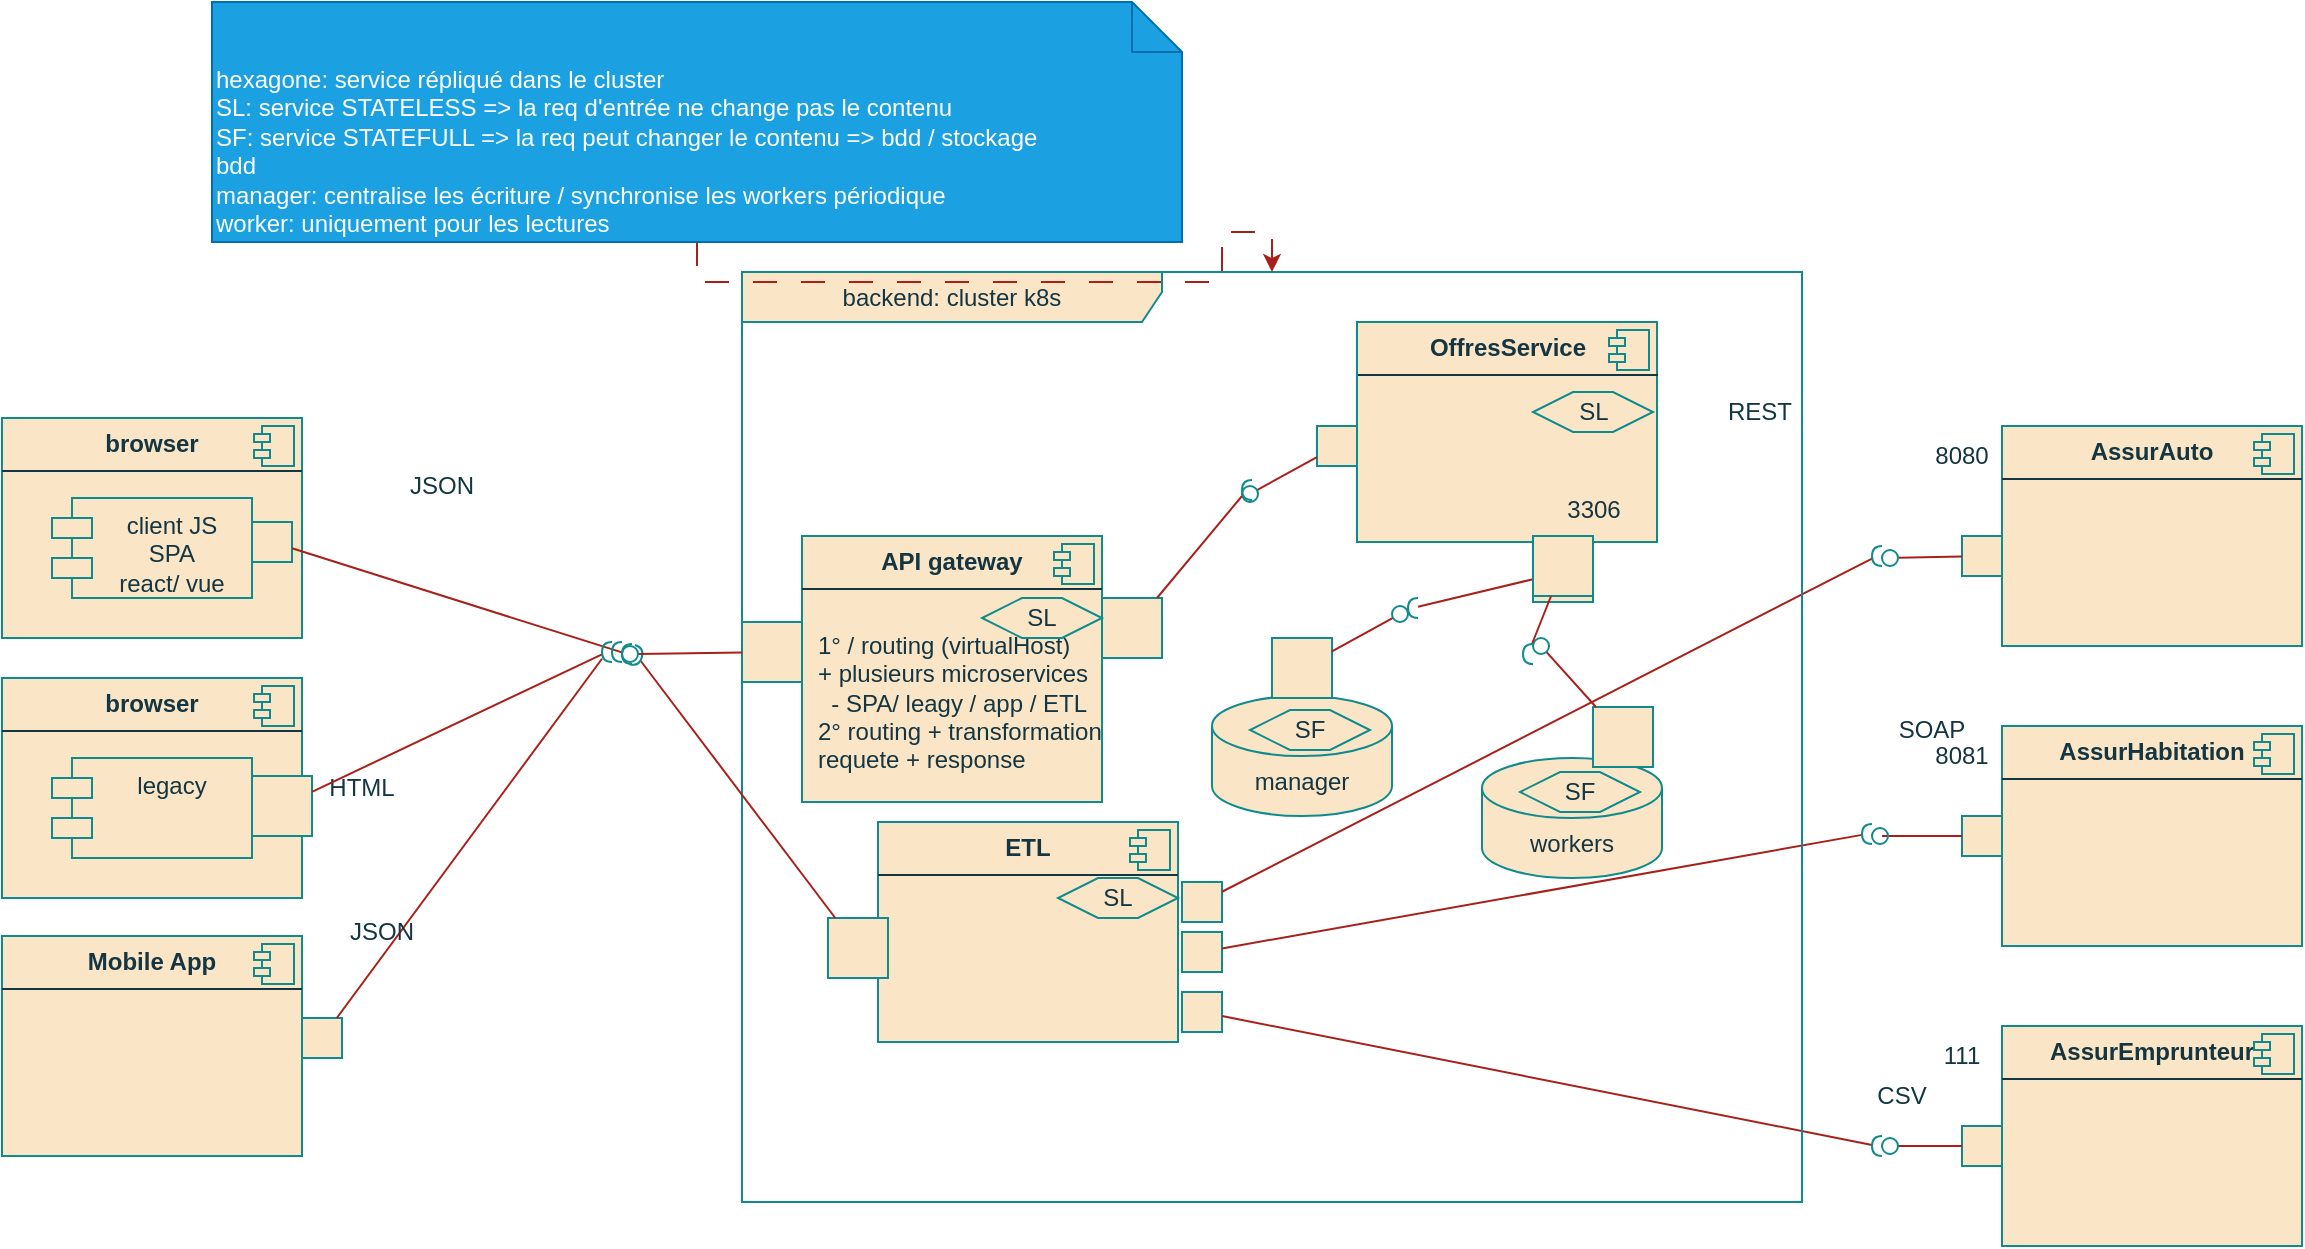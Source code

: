 <mxfile version="28.2.8">
  <diagram name="Page-1" id="EYg3MqegUCzYYS_CXkTB">
    <mxGraphModel dx="1836" dy="536" grid="1" gridSize="10" guides="1" tooltips="1" connect="1" arrows="1" fold="1" page="1" pageScale="1" pageWidth="827" pageHeight="1169" math="0" shadow="0">
      <root>
        <mxCell id="0" />
        <mxCell id="1" parent="0" />
        <mxCell id="wHHLx8FjQf187PXlfKUF-317" value="&lt;p style=&quot;margin:0px;margin-top:6px;text-align:center;&quot;&gt;&lt;b&gt;browser&lt;/b&gt;&lt;/p&gt;&lt;hr size=&quot;1&quot; style=&quot;border-style:solid;&quot;&gt;&lt;p style=&quot;margin:0px;margin-left:8px;&quot;&gt;&lt;br&gt;&lt;/p&gt;" style="align=left;overflow=fill;html=1;dropTarget=0;whiteSpace=wrap;strokeColor=#0F8B8D;fontColor=#143642;fillColor=#FAE5C7;labelBackgroundColor=none;" parent="1" vertex="1">
          <mxGeometry x="-240" y="318" width="150" height="110" as="geometry" />
        </mxCell>
        <mxCell id="wHHLx8FjQf187PXlfKUF-318" value="" style="shape=component;jettyWidth=8;jettyHeight=4;strokeColor=#0F8B8D;fontColor=#143642;fillColor=#FAE5C7;labelBackgroundColor=none;" parent="wHHLx8FjQf187PXlfKUF-317" vertex="1">
          <mxGeometry x="1" width="20" height="20" relative="1" as="geometry">
            <mxPoint x="-24" y="4" as="offset" />
          </mxGeometry>
        </mxCell>
        <mxCell id="wHHLx8FjQf187PXlfKUF-319" value="&lt;p style=&quot;margin:0px;margin-top:6px;text-align:center;&quot;&gt;&lt;b&gt;Mobile App&lt;/b&gt;&lt;/p&gt;&lt;hr size=&quot;1&quot; style=&quot;border-style:solid;&quot;&gt;&lt;p style=&quot;margin:0px;margin-left:8px;&quot;&gt;&lt;br&gt;&lt;/p&gt;" style="align=left;overflow=fill;html=1;dropTarget=0;whiteSpace=wrap;strokeColor=#0F8B8D;fontColor=#143642;fillColor=#FAE5C7;labelBackgroundColor=none;" parent="1" vertex="1">
          <mxGeometry x="-240" y="577" width="150" height="110" as="geometry" />
        </mxCell>
        <mxCell id="wHHLx8FjQf187PXlfKUF-320" value="" style="shape=component;jettyWidth=8;jettyHeight=4;strokeColor=#0F8B8D;fontColor=#143642;fillColor=#FAE5C7;labelBackgroundColor=none;" parent="wHHLx8FjQf187PXlfKUF-319" vertex="1">
          <mxGeometry x="1" width="20" height="20" relative="1" as="geometry">
            <mxPoint x="-24" y="4" as="offset" />
          </mxGeometry>
        </mxCell>
        <mxCell id="wHHLx8FjQf187PXlfKUF-321" value="&lt;div&gt;client JS&lt;/div&gt;&lt;div&gt;SPA&lt;/div&gt;&lt;div&gt;react/ vue&lt;/div&gt;" style="shape=module;align=left;spacingLeft=20;align=center;verticalAlign=top;whiteSpace=wrap;html=1;strokeColor=#0F8B8D;fontColor=#143642;fillColor=#FAE5C7;labelBackgroundColor=none;" parent="1" vertex="1">
          <mxGeometry x="-215" y="358" width="100" height="50" as="geometry" />
        </mxCell>
        <mxCell id="wHHLx8FjQf187PXlfKUF-322" value="&lt;p style=&quot;margin:0px;margin-top:6px;text-align:center;&quot;&gt;&lt;b&gt;OffresService&lt;/b&gt;&lt;/p&gt;&lt;hr size=&quot;1&quot; style=&quot;border-style:solid;&quot;&gt;&lt;p style=&quot;margin:0px;margin-left:8px;&quot;&gt;&lt;br&gt;&lt;/p&gt;" style="align=left;overflow=fill;html=1;dropTarget=0;whiteSpace=wrap;strokeColor=#0F8B8D;fontColor=#143642;fillColor=#FAE5C7;labelBackgroundColor=none;" parent="1" vertex="1">
          <mxGeometry x="437.5" y="270" width="150" height="110" as="geometry" />
        </mxCell>
        <mxCell id="wHHLx8FjQf187PXlfKUF-323" value="" style="shape=component;jettyWidth=8;jettyHeight=4;strokeColor=#0F8B8D;fontColor=#143642;fillColor=#FAE5C7;labelBackgroundColor=none;" parent="wHHLx8FjQf187PXlfKUF-322" vertex="1">
          <mxGeometry x="1" width="20" height="20" relative="1" as="geometry">
            <mxPoint x="-24" y="4" as="offset" />
          </mxGeometry>
        </mxCell>
        <mxCell id="wHHLx8FjQf187PXlfKUF-324" value="&lt;p style=&quot;margin:0px;margin-top:6px;text-align:center;&quot;&gt;&lt;b&gt;AssurAuto&lt;/b&gt;&lt;/p&gt;&lt;hr size=&quot;1&quot; style=&quot;border-style:solid;&quot;&gt;&lt;p style=&quot;margin:0px;margin-left:8px;&quot;&gt;&lt;br&gt;&lt;/p&gt;" style="align=left;overflow=fill;html=1;dropTarget=0;whiteSpace=wrap;strokeColor=#0F8B8D;fontColor=#143642;fillColor=#FAE5C7;labelBackgroundColor=none;" parent="1" vertex="1">
          <mxGeometry x="760" y="322" width="150" height="110" as="geometry" />
        </mxCell>
        <mxCell id="wHHLx8FjQf187PXlfKUF-325" value="" style="shape=component;jettyWidth=8;jettyHeight=4;strokeColor=#0F8B8D;fontColor=#143642;fillColor=#FAE5C7;labelBackgroundColor=none;" parent="wHHLx8FjQf187PXlfKUF-324" vertex="1">
          <mxGeometry x="1" width="20" height="20" relative="1" as="geometry">
            <mxPoint x="-24" y="4" as="offset" />
          </mxGeometry>
        </mxCell>
        <mxCell id="wHHLx8FjQf187PXlfKUF-326" value="&lt;p style=&quot;margin:0px;margin-top:6px;text-align:center;&quot;&gt;&lt;b&gt;AssurHabitation&lt;/b&gt;&lt;/p&gt;&lt;hr size=&quot;1&quot; style=&quot;border-style:solid;&quot;&gt;&lt;p style=&quot;margin:0px;margin-left:8px;&quot;&gt;&lt;br&gt;&lt;/p&gt;" style="align=left;overflow=fill;html=1;dropTarget=0;whiteSpace=wrap;strokeColor=#0F8B8D;fontColor=#143642;fillColor=#FAE5C7;labelBackgroundColor=none;" parent="1" vertex="1">
          <mxGeometry x="760" y="472" width="150" height="110" as="geometry" />
        </mxCell>
        <mxCell id="wHHLx8FjQf187PXlfKUF-327" value="" style="shape=component;jettyWidth=8;jettyHeight=4;strokeColor=#0F8B8D;fontColor=#143642;fillColor=#FAE5C7;labelBackgroundColor=none;" parent="wHHLx8FjQf187PXlfKUF-326" vertex="1">
          <mxGeometry x="1" width="20" height="20" relative="1" as="geometry">
            <mxPoint x="-24" y="4" as="offset" />
          </mxGeometry>
        </mxCell>
        <mxCell id="wHHLx8FjQf187PXlfKUF-328" value="&lt;p style=&quot;margin:0px;margin-top:6px;text-align:center;&quot;&gt;&lt;b&gt;AssurEmprunteur&lt;/b&gt;&lt;/p&gt;&lt;hr size=&quot;1&quot; style=&quot;border-style:solid;&quot;&gt;&lt;p style=&quot;margin:0px;margin-left:8px;&quot;&gt;&lt;br&gt;&lt;/p&gt;" style="align=left;overflow=fill;html=1;dropTarget=0;whiteSpace=wrap;strokeColor=#0F8B8D;fontColor=#143642;fillColor=#FAE5C7;labelBackgroundColor=none;" parent="1" vertex="1">
          <mxGeometry x="760" y="622" width="150" height="110" as="geometry" />
        </mxCell>
        <mxCell id="wHHLx8FjQf187PXlfKUF-329" value="" style="shape=component;jettyWidth=8;jettyHeight=4;strokeColor=#0F8B8D;fontColor=#143642;fillColor=#FAE5C7;labelBackgroundColor=none;" parent="wHHLx8FjQf187PXlfKUF-328" vertex="1">
          <mxGeometry x="1" width="20" height="20" relative="1" as="geometry">
            <mxPoint x="-24" y="4" as="offset" />
          </mxGeometry>
        </mxCell>
        <mxCell id="wHHLx8FjQf187PXlfKUF-337" value="" style="html=1;rounded=0;strokeColor=#0F8B8D;fontColor=#143642;fillColor=#FAE5C7;labelBackgroundColor=none;" parent="1" vertex="1">
          <mxGeometry x="417.5" y="322" width="20" height="20" as="geometry" />
        </mxCell>
        <mxCell id="wHHLx8FjQf187PXlfKUF-338" value="" style="endArrow=none;html=1;rounded=0;align=center;verticalAlign=top;endFill=0;labelBackgroundColor=none;endSize=2;strokeColor=#A8201A;fontColor=default;fillColor=#FAE5C7;" parent="1" source="wHHLx8FjQf187PXlfKUF-337" target="wHHLx8FjQf187PXlfKUF-339" edge="1">
          <mxGeometry relative="1" as="geometry" />
        </mxCell>
        <mxCell id="wHHLx8FjQf187PXlfKUF-339" value="" style="ellipse;html=1;fontSize=11;align=center;fillColor=none;points=[];aspect=fixed;resizable=0;verticalAlign=bottom;labelPosition=center;verticalLabelPosition=top;flipH=1;strokeColor=#0F8B8D;fontColor=#143642;labelBackgroundColor=none;" parent="1" vertex="1">
          <mxGeometry x="380" y="352" width="8" height="8" as="geometry" />
        </mxCell>
        <mxCell id="wHHLx8FjQf187PXlfKUF-340" value="" style="html=1;rounded=0;strokeColor=#0F8B8D;fontColor=#143642;fillColor=#FAE5C7;labelBackgroundColor=none;" parent="1" vertex="1">
          <mxGeometry x="-115" y="370" width="20" height="20" as="geometry" />
        </mxCell>
        <mxCell id="wHHLx8FjQf187PXlfKUF-341" value="" style="endArrow=none;html=1;rounded=0;align=center;verticalAlign=top;endFill=0;labelBackgroundColor=none;endSize=2;strokeColor=#A8201A;fontColor=default;fillColor=#FAE5C7;" parent="1" source="wHHLx8FjQf187PXlfKUF-340" target="wHHLx8FjQf187PXlfKUF-342" edge="1">
          <mxGeometry relative="1" as="geometry" />
        </mxCell>
        <mxCell id="wHHLx8FjQf187PXlfKUF-342" value="" style="shape=requiredInterface;html=1;fontSize=11;align=center;fillColor=none;points=[];aspect=fixed;resizable=0;verticalAlign=bottom;labelPosition=center;verticalLabelPosition=top;flipH=1;strokeColor=#0F8B8D;fontColor=#143642;labelBackgroundColor=none;" parent="1" vertex="1">
          <mxGeometry x="70" y="431" width="5" height="10" as="geometry" />
        </mxCell>
        <mxCell id="wHHLx8FjQf187PXlfKUF-343" value="" style="html=1;rounded=0;strokeColor=#0F8B8D;fontColor=#143642;fillColor=#FAE5C7;labelBackgroundColor=none;" parent="1" vertex="1">
          <mxGeometry x="-90" y="618" width="20" height="20" as="geometry" />
        </mxCell>
        <mxCell id="wHHLx8FjQf187PXlfKUF-344" value="" style="endArrow=none;html=1;rounded=0;align=center;verticalAlign=top;endFill=0;labelBackgroundColor=none;endSize=2;strokeColor=#A8201A;fontColor=default;fillColor=#FAE5C7;" parent="1" source="wHHLx8FjQf187PXlfKUF-343" target="wHHLx8FjQf187PXlfKUF-345" edge="1">
          <mxGeometry relative="1" as="geometry" />
        </mxCell>
        <mxCell id="wHHLx8FjQf187PXlfKUF-346" value="" style="html=1;rounded=0;strokeColor=#0F8B8D;fontColor=#143642;fillColor=#FAE5C7;labelBackgroundColor=none;" parent="1" vertex="1">
          <mxGeometry x="740" y="377" width="20" height="20" as="geometry" />
        </mxCell>
        <mxCell id="wHHLx8FjQf187PXlfKUF-347" value="" style="endArrow=none;html=1;rounded=0;align=center;verticalAlign=top;endFill=0;labelBackgroundColor=none;endSize=2;strokeColor=#A8201A;fontColor=default;fillColor=#FAE5C7;" parent="1" source="wHHLx8FjQf187PXlfKUF-346" target="wHHLx8FjQf187PXlfKUF-348" edge="1">
          <mxGeometry relative="1" as="geometry" />
        </mxCell>
        <mxCell id="wHHLx8FjQf187PXlfKUF-348" value="" style="ellipse;html=1;fontSize=11;align=center;fillColor=none;points=[];aspect=fixed;resizable=0;verticalAlign=bottom;labelPosition=center;verticalLabelPosition=top;flipH=1;strokeColor=#0F8B8D;fontColor=#143642;labelBackgroundColor=none;" parent="1" vertex="1">
          <mxGeometry x="700" y="384" width="8" height="8" as="geometry" />
        </mxCell>
        <mxCell id="wHHLx8FjQf187PXlfKUF-349" value="" style="html=1;rounded=0;strokeColor=#0F8B8D;fontColor=#143642;fillColor=#FAE5C7;labelBackgroundColor=none;" parent="1" vertex="1">
          <mxGeometry x="350" y="550" width="20" height="20" as="geometry" />
        </mxCell>
        <mxCell id="wHHLx8FjQf187PXlfKUF-350" value="" style="endArrow=none;html=1;rounded=0;align=center;verticalAlign=top;endFill=0;labelBackgroundColor=none;endSize=2;strokeColor=#A8201A;fontColor=default;fillColor=#FAE5C7;" parent="1" source="wHHLx8FjQf187PXlfKUF-349" target="wHHLx8FjQf187PXlfKUF-351" edge="1">
          <mxGeometry relative="1" as="geometry" />
        </mxCell>
        <mxCell id="wHHLx8FjQf187PXlfKUF-351" value="" style="shape=requiredInterface;html=1;fontSize=11;align=center;fillColor=none;points=[];aspect=fixed;resizable=0;verticalAlign=bottom;labelPosition=center;verticalLabelPosition=top;flipH=1;strokeColor=#0F8B8D;fontColor=#143642;labelBackgroundColor=none;" parent="1" vertex="1">
          <mxGeometry x="695" y="382" width="5" height="10" as="geometry" />
        </mxCell>
        <mxCell id="wHHLx8FjQf187PXlfKUF-352" value="" style="html=1;rounded=0;strokeColor=#0F8B8D;fontColor=#143642;fillColor=#FAE5C7;labelBackgroundColor=none;" parent="1" vertex="1">
          <mxGeometry x="350" y="575" width="20" height="20" as="geometry" />
        </mxCell>
        <mxCell id="wHHLx8FjQf187PXlfKUF-353" value="" style="endArrow=none;html=1;rounded=0;align=center;verticalAlign=top;endFill=0;labelBackgroundColor=none;endSize=2;strokeColor=#A8201A;fontColor=default;fillColor=#FAE5C7;" parent="1" source="wHHLx8FjQf187PXlfKUF-352" target="wHHLx8FjQf187PXlfKUF-354" edge="1">
          <mxGeometry relative="1" as="geometry" />
        </mxCell>
        <mxCell id="wHHLx8FjQf187PXlfKUF-354" value="" style="shape=requiredInterface;html=1;fontSize=11;align=center;fillColor=none;points=[];aspect=fixed;resizable=0;verticalAlign=bottom;labelPosition=center;verticalLabelPosition=top;flipH=1;strokeColor=#0F8B8D;fontColor=#143642;labelBackgroundColor=none;" parent="1" vertex="1">
          <mxGeometry x="690" y="521" width="5" height="10" as="geometry" />
        </mxCell>
        <mxCell id="wHHLx8FjQf187PXlfKUF-355" value="" style="html=1;rounded=0;strokeColor=#0F8B8D;fontColor=#143642;fillColor=#FAE5C7;labelBackgroundColor=none;" parent="1" vertex="1">
          <mxGeometry x="740" y="517" width="20" height="20" as="geometry" />
        </mxCell>
        <mxCell id="wHHLx8FjQf187PXlfKUF-356" value="" style="endArrow=none;html=1;rounded=0;align=center;verticalAlign=top;endFill=0;labelBackgroundColor=none;endSize=2;strokeColor=#A8201A;fontColor=default;fillColor=#FAE5C7;" parent="1" source="wHHLx8FjQf187PXlfKUF-357" edge="1">
          <mxGeometry relative="1" as="geometry">
            <mxPoint x="700" y="527" as="targetPoint" />
          </mxGeometry>
        </mxCell>
        <mxCell id="wHHLx8FjQf187PXlfKUF-358" value="" style="endArrow=none;html=1;rounded=0;align=center;verticalAlign=top;endFill=0;labelBackgroundColor=none;endSize=2;strokeColor=#A8201A;fontColor=default;fillColor=#FAE5C7;" parent="1" source="wHHLx8FjQf187PXlfKUF-355" target="wHHLx8FjQf187PXlfKUF-357" edge="1">
          <mxGeometry relative="1" as="geometry">
            <mxPoint x="740" y="527" as="sourcePoint" />
            <mxPoint x="700" y="527" as="targetPoint" />
          </mxGeometry>
        </mxCell>
        <mxCell id="wHHLx8FjQf187PXlfKUF-357" value="" style="ellipse;html=1;fontSize=11;align=center;fillColor=none;points=[];aspect=fixed;resizable=0;verticalAlign=bottom;labelPosition=center;verticalLabelPosition=top;flipH=1;strokeColor=#0F8B8D;fontColor=#143642;labelBackgroundColor=none;" parent="1" vertex="1">
          <mxGeometry x="695" y="523" width="8" height="8" as="geometry" />
        </mxCell>
        <mxCell id="wHHLx8FjQf187PXlfKUF-359" value="" style="html=1;rounded=0;strokeColor=#0F8B8D;fontColor=#143642;fillColor=#FAE5C7;labelBackgroundColor=none;" parent="1" vertex="1">
          <mxGeometry x="740" y="672" width="20" height="20" as="geometry" />
        </mxCell>
        <mxCell id="wHHLx8FjQf187PXlfKUF-360" value="" style="endArrow=none;html=1;rounded=0;align=center;verticalAlign=top;endFill=0;labelBackgroundColor=none;endSize=2;strokeColor=#A8201A;fontColor=default;fillColor=#FAE5C7;" parent="1" source="wHHLx8FjQf187PXlfKUF-359" target="wHHLx8FjQf187PXlfKUF-361" edge="1">
          <mxGeometry relative="1" as="geometry" />
        </mxCell>
        <mxCell id="wHHLx8FjQf187PXlfKUF-361" value="" style="ellipse;html=1;fontSize=11;align=center;fillColor=none;points=[];aspect=fixed;resizable=0;verticalAlign=bottom;labelPosition=center;verticalLabelPosition=top;flipH=1;strokeColor=#0F8B8D;fontColor=#143642;labelBackgroundColor=none;" parent="1" vertex="1">
          <mxGeometry x="700" y="678" width="8" height="8" as="geometry" />
        </mxCell>
        <mxCell id="wHHLx8FjQf187PXlfKUF-362" value="" style="html=1;rounded=0;strokeColor=#0F8B8D;fontColor=#143642;fillColor=#FAE5C7;labelBackgroundColor=none;" parent="1" vertex="1">
          <mxGeometry x="350" y="605" width="20" height="20" as="geometry" />
        </mxCell>
        <mxCell id="wHHLx8FjQf187PXlfKUF-363" value="" style="endArrow=none;html=1;rounded=0;align=center;verticalAlign=top;endFill=0;labelBackgroundColor=none;endSize=2;strokeColor=#A8201A;fontColor=default;fillColor=#FAE5C7;" parent="1" source="wHHLx8FjQf187PXlfKUF-362" target="wHHLx8FjQf187PXlfKUF-364" edge="1">
          <mxGeometry relative="1" as="geometry" />
        </mxCell>
        <mxCell id="wHHLx8FjQf187PXlfKUF-364" value="" style="shape=requiredInterface;html=1;fontSize=11;align=center;fillColor=none;points=[];aspect=fixed;resizable=0;verticalAlign=bottom;labelPosition=center;verticalLabelPosition=top;flipH=1;strokeColor=#0F8B8D;fontColor=#143642;labelBackgroundColor=none;" parent="1" vertex="1">
          <mxGeometry x="695" y="677" width="5" height="10" as="geometry" />
        </mxCell>
        <mxCell id="wHHLx8FjQf187PXlfKUF-365" value="REST" style="text;html=1;whiteSpace=wrap;strokeColor=none;fillColor=none;align=center;verticalAlign=middle;rounded=0;fontColor=#143642;labelBackgroundColor=none;" parent="1" vertex="1">
          <mxGeometry x="609" y="300" width="60" height="30" as="geometry" />
        </mxCell>
        <mxCell id="wHHLx8FjQf187PXlfKUF-366" value="SOAP" style="text;html=1;whiteSpace=wrap;strokeColor=none;fillColor=none;align=center;verticalAlign=middle;rounded=0;fontColor=#143642;labelBackgroundColor=none;" parent="1" vertex="1">
          <mxGeometry x="695" y="459" width="60" height="30" as="geometry" />
        </mxCell>
        <mxCell id="wHHLx8FjQf187PXlfKUF-367" value="CSV" style="text;html=1;whiteSpace=wrap;strokeColor=none;fillColor=none;align=center;verticalAlign=middle;rounded=0;fontColor=#143642;labelBackgroundColor=none;" parent="1" vertex="1">
          <mxGeometry x="680" y="642" width="60" height="30" as="geometry" />
        </mxCell>
        <mxCell id="wHHLx8FjQf187PXlfKUF-369" value="manager" style="shape=cylinder3;whiteSpace=wrap;html=1;boundedLbl=1;backgroundOutline=1;size=15;strokeColor=#0F8B8D;fontColor=#143642;fillColor=#FAE5C7;labelBackgroundColor=none;" parent="1" vertex="1">
          <mxGeometry x="365" y="457" width="90" height="60" as="geometry" />
        </mxCell>
        <mxCell id="wHHLx8FjQf187PXlfKUF-377" value="3306" style="text;html=1;whiteSpace=wrap;strokeColor=none;fillColor=none;align=center;verticalAlign=middle;rounded=0;fontColor=#143642;labelBackgroundColor=none;" parent="1" vertex="1">
          <mxGeometry x="525.5" y="349" width="60" height="30" as="geometry" />
        </mxCell>
        <mxCell id="wHHLx8FjQf187PXlfKUF-378" value="111" style="text;html=1;whiteSpace=wrap;strokeColor=none;fillColor=none;align=center;verticalAlign=middle;rounded=0;fontColor=#143642;labelBackgroundColor=none;" parent="1" vertex="1">
          <mxGeometry x="710" y="622" width="60" height="30" as="geometry" />
        </mxCell>
        <mxCell id="wHHLx8FjQf187PXlfKUF-380" value="8081" style="text;html=1;whiteSpace=wrap;strokeColor=none;fillColor=none;align=center;verticalAlign=middle;rounded=0;fontColor=#143642;labelBackgroundColor=none;" parent="1" vertex="1">
          <mxGeometry x="710" y="472" width="60" height="30" as="geometry" />
        </mxCell>
        <mxCell id="wHHLx8FjQf187PXlfKUF-381" value="8080" style="text;html=1;whiteSpace=wrap;strokeColor=none;fillColor=none;align=center;verticalAlign=middle;rounded=0;fontColor=#143642;labelBackgroundColor=none;" parent="1" vertex="1">
          <mxGeometry x="710" y="322" width="60" height="30" as="geometry" />
        </mxCell>
        <mxCell id="YbxOh7yJ6creDO0HIEOD-1" value="backend: cluster k8s" style="shape=umlFrame;whiteSpace=wrap;html=1;pointerEvents=0;labelBackgroundColor=none;fillColor=#FAE5C7;strokeColor=#0F8B8D;fontColor=#143642;width=210;height=25;" vertex="1" parent="1">
          <mxGeometry x="130" y="245" width="530" height="465" as="geometry" />
        </mxCell>
        <mxCell id="YbxOh7yJ6creDO0HIEOD-2" value="&lt;p style=&quot;margin:0px;margin-top:6px;text-align:center;&quot;&gt;&lt;b&gt;browser&lt;/b&gt;&lt;/p&gt;&lt;hr size=&quot;1&quot; style=&quot;border-style:solid;&quot;&gt;&lt;p style=&quot;margin:0px;margin-left:8px;&quot;&gt;&lt;br&gt;&lt;/p&gt;" style="align=left;overflow=fill;html=1;dropTarget=0;whiteSpace=wrap;strokeColor=#0F8B8D;fontColor=#143642;fillColor=#FAE5C7;labelBackgroundColor=none;" vertex="1" parent="1">
          <mxGeometry x="-240" y="448" width="150" height="110" as="geometry" />
        </mxCell>
        <mxCell id="YbxOh7yJ6creDO0HIEOD-3" value="" style="shape=component;jettyWidth=8;jettyHeight=4;strokeColor=#0F8B8D;fontColor=#143642;fillColor=#FAE5C7;labelBackgroundColor=none;" vertex="1" parent="YbxOh7yJ6creDO0HIEOD-2">
          <mxGeometry x="1" width="20" height="20" relative="1" as="geometry">
            <mxPoint x="-24" y="4" as="offset" />
          </mxGeometry>
        </mxCell>
        <mxCell id="YbxOh7yJ6creDO0HIEOD-4" value="legacy" style="shape=module;align=left;spacingLeft=20;align=center;verticalAlign=top;whiteSpace=wrap;html=1;strokeColor=#0F8B8D;fontColor=#143642;fillColor=#FAE5C7;labelBackgroundColor=none;" vertex="1" parent="1">
          <mxGeometry x="-215" y="488" width="100" height="50" as="geometry" />
        </mxCell>
        <mxCell id="YbxOh7yJ6creDO0HIEOD-6" value="" style="html=1;rounded=0;strokeColor=#0F8B8D;fontColor=#143642;fillColor=#FAE5C7;" vertex="1" parent="1">
          <mxGeometry x="-115" y="497" width="30" height="30" as="geometry" />
        </mxCell>
        <mxCell id="YbxOh7yJ6creDO0HIEOD-7" value="" style="endArrow=none;html=1;rounded=0;align=center;verticalAlign=top;endFill=0;labelBackgroundColor=none;endSize=2;strokeColor=#A8201A;fontColor=#143642;fillColor=#FAE5C7;" edge="1" source="wHHLx8FjQf187PXlfKUF-345" target="YbxOh7yJ6creDO0HIEOD-8" parent="1">
          <mxGeometry relative="1" as="geometry" />
        </mxCell>
        <mxCell id="YbxOh7yJ6creDO0HIEOD-8" value="" style="shape=requiredInterface;html=1;fontSize=11;align=center;fillColor=none;points=[];aspect=fixed;resizable=0;verticalAlign=bottom;labelPosition=center;verticalLabelPosition=top;flipH=1;strokeColor=#0F8B8D;fontColor=#143642;" vertex="1" parent="1">
          <mxGeometry x="65" y="430" width="5" height="10" as="geometry" />
        </mxCell>
        <mxCell id="YbxOh7yJ6creDO0HIEOD-9" value="JSON" style="text;html=1;whiteSpace=wrap;strokeColor=none;fillColor=none;align=center;verticalAlign=middle;rounded=0;fontColor=#143642;" vertex="1" parent="1">
          <mxGeometry x="-50" y="337" width="60" height="30" as="geometry" />
        </mxCell>
        <mxCell id="YbxOh7yJ6creDO0HIEOD-10" value="JSON" style="text;html=1;whiteSpace=wrap;strokeColor=none;fillColor=none;align=center;verticalAlign=middle;rounded=0;fontColor=#143642;" vertex="1" parent="1">
          <mxGeometry x="-80" y="560" width="60" height="30" as="geometry" />
        </mxCell>
        <mxCell id="YbxOh7yJ6creDO0HIEOD-11" value="HTML" style="text;html=1;whiteSpace=wrap;strokeColor=none;fillColor=none;align=center;verticalAlign=middle;rounded=0;fontColor=#143642;" vertex="1" parent="1">
          <mxGeometry x="-90" y="488" width="60" height="30" as="geometry" />
        </mxCell>
        <mxCell id="YbxOh7yJ6creDO0HIEOD-12" value="&lt;p style=&quot;margin:0px;margin-top:6px;text-align:center;&quot;&gt;&lt;b&gt;ETL&lt;/b&gt;&lt;/p&gt;&lt;hr size=&quot;1&quot; style=&quot;border-style:solid;&quot;&gt;&lt;p style=&quot;margin:0px;margin-left:8px;&quot;&gt;&lt;br&gt;&lt;/p&gt;" style="align=left;overflow=fill;html=1;dropTarget=0;whiteSpace=wrap;strokeColor=#0F8B8D;fontColor=#143642;fillColor=#FAE5C7;labelBackgroundColor=none;" vertex="1" parent="1">
          <mxGeometry x="198" y="520" width="150" height="110" as="geometry" />
        </mxCell>
        <mxCell id="YbxOh7yJ6creDO0HIEOD-13" value="" style="shape=component;jettyWidth=8;jettyHeight=4;strokeColor=#0F8B8D;fontColor=#143642;fillColor=#FAE5C7;labelBackgroundColor=none;" vertex="1" parent="YbxOh7yJ6creDO0HIEOD-12">
          <mxGeometry x="1" width="20" height="20" relative="1" as="geometry">
            <mxPoint x="-24" y="4" as="offset" />
          </mxGeometry>
        </mxCell>
        <mxCell id="YbxOh7yJ6creDO0HIEOD-15" value="" style="html=1;rounded=0;strokeColor=#0F8B8D;fontColor=#143642;fillColor=#FAE5C7;" vertex="1" parent="1">
          <mxGeometry x="173" y="568" width="30" height="30" as="geometry" />
        </mxCell>
        <mxCell id="YbxOh7yJ6creDO0HIEOD-16" value="" style="endArrow=none;html=1;rounded=0;align=center;verticalAlign=top;endFill=0;labelBackgroundColor=none;endSize=2;strokeColor=#A8201A;fontColor=#143642;fillColor=#FAE5C7;" edge="1" source="YbxOh7yJ6creDO0HIEOD-15" target="YbxOh7yJ6creDO0HIEOD-17" parent="1">
          <mxGeometry relative="1" as="geometry" />
        </mxCell>
        <mxCell id="YbxOh7yJ6creDO0HIEOD-17" value="" style="shape=requiredInterface;html=1;fontSize=11;align=center;fillColor=none;points=[];aspect=fixed;resizable=0;verticalAlign=bottom;labelPosition=center;verticalLabelPosition=top;flipH=1;strokeColor=#0F8B8D;fontColor=#143642;rotation=-164;" vertex="1" parent="1">
          <mxGeometry x="75" y="432" width="5" height="10" as="geometry" />
        </mxCell>
        <mxCell id="YbxOh7yJ6creDO0HIEOD-20" value="&lt;p style=&quot;margin:0px;margin-top:6px;text-align:center;&quot;&gt;&lt;b&gt;API gateway&lt;/b&gt;&lt;/p&gt;&lt;hr size=&quot;1&quot; style=&quot;border-style:solid;&quot;&gt;&lt;p style=&quot;margin:0px;margin-left:8px;&quot;&gt;&lt;br&gt;&lt;/p&gt;&lt;p style=&quot;margin:0px;margin-left:8px;&quot;&gt;1° / routing (virtualHost)&lt;/p&gt;&lt;p style=&quot;margin:0px;margin-left:8px;&quot;&gt;+ plusieurs microservices&amp;nbsp;&lt;/p&gt;&lt;p style=&quot;margin:0px;margin-left:8px;&quot;&gt;&amp;nbsp; - SPA/ leagy / app / ETL&lt;/p&gt;&lt;p style=&quot;margin:0px;margin-left:8px;&quot;&gt;2° routing + transformation requete + response&lt;/p&gt;" style="align=left;overflow=fill;html=1;dropTarget=0;whiteSpace=wrap;strokeColor=#0F8B8D;fontColor=#143642;fillColor=#FAE5C7;labelBackgroundColor=none;" vertex="1" parent="1">
          <mxGeometry x="160" y="377" width="150" height="133" as="geometry" />
        </mxCell>
        <mxCell id="YbxOh7yJ6creDO0HIEOD-21" value="" style="shape=component;jettyWidth=8;jettyHeight=4;strokeColor=#0F8B8D;fontColor=#143642;fillColor=#FAE5C7;labelBackgroundColor=none;" vertex="1" parent="YbxOh7yJ6creDO0HIEOD-20">
          <mxGeometry x="1" width="20" height="20" relative="1" as="geometry">
            <mxPoint x="-24" y="4" as="offset" />
          </mxGeometry>
        </mxCell>
        <mxCell id="YbxOh7yJ6creDO0HIEOD-22" value="" style="html=1;rounded=0;strokeColor=#0F8B8D;fontColor=#143642;fillColor=#FAE5C7;" vertex="1" parent="1">
          <mxGeometry x="130" y="420" width="30" height="30" as="geometry" />
        </mxCell>
        <mxCell id="YbxOh7yJ6creDO0HIEOD-23" value="" style="endArrow=none;html=1;rounded=0;align=center;verticalAlign=top;endFill=0;labelBackgroundColor=none;endSize=2;strokeColor=#A8201A;fontColor=#143642;fillColor=#FAE5C7;" edge="1" source="YbxOh7yJ6creDO0HIEOD-22" target="YbxOh7yJ6creDO0HIEOD-24" parent="1">
          <mxGeometry relative="1" as="geometry" />
        </mxCell>
        <mxCell id="YbxOh7yJ6creDO0HIEOD-24" value="" style="ellipse;html=1;fontSize=11;align=center;fillColor=none;points=[];aspect=fixed;resizable=0;verticalAlign=bottom;labelPosition=center;verticalLabelPosition=top;flipH=1;strokeColor=#0F8B8D;fontColor=#143642;" vertex="1" parent="1">
          <mxGeometry x="70" y="432" width="8" height="8" as="geometry" />
        </mxCell>
        <mxCell id="YbxOh7yJ6creDO0HIEOD-25" value="" style="endArrow=none;html=1;rounded=0;align=center;verticalAlign=top;endFill=0;labelBackgroundColor=none;endSize=2;strokeColor=#A8201A;fontColor=#143642;fillColor=#FAE5C7;" edge="1" parent="1" source="YbxOh7yJ6creDO0HIEOD-6" target="wHHLx8FjQf187PXlfKUF-345">
          <mxGeometry relative="1" as="geometry">
            <mxPoint x="-85" y="505" as="sourcePoint" />
            <mxPoint x="65" y="436" as="targetPoint" />
          </mxGeometry>
        </mxCell>
        <mxCell id="wHHLx8FjQf187PXlfKUF-345" value="" style="shape=requiredInterface;html=1;fontSize=11;align=center;fillColor=none;points=[];aspect=fixed;resizable=0;verticalAlign=bottom;labelPosition=center;verticalLabelPosition=top;flipH=1;strokeColor=#0F8B8D;fontColor=#143642;labelBackgroundColor=none;" parent="1" vertex="1">
          <mxGeometry x="60" y="430" width="5" height="10" as="geometry" />
        </mxCell>
        <mxCell id="YbxOh7yJ6creDO0HIEOD-27" value="" style="html=1;rounded=0;strokeColor=#0F8B8D;fontColor=#143642;fillColor=#FAE5C7;" vertex="1" parent="1">
          <mxGeometry x="395" y="428" width="30" height="30" as="geometry" />
        </mxCell>
        <mxCell id="YbxOh7yJ6creDO0HIEOD-28" value="" style="endArrow=none;html=1;rounded=0;align=center;verticalAlign=top;endFill=0;labelBackgroundColor=none;endSize=2;strokeColor=#A8201A;fontColor=#143642;fillColor=#FAE5C7;" edge="1" source="YbxOh7yJ6creDO0HIEOD-27" target="YbxOh7yJ6creDO0HIEOD-29" parent="1">
          <mxGeometry relative="1" as="geometry" />
        </mxCell>
        <mxCell id="YbxOh7yJ6creDO0HIEOD-29" value="" style="ellipse;html=1;fontSize=11;align=center;fillColor=none;points=[];aspect=fixed;resizable=0;verticalAlign=bottom;labelPosition=center;verticalLabelPosition=top;flipH=1;strokeColor=#0F8B8D;fontColor=#143642;" vertex="1" parent="1">
          <mxGeometry x="455" y="412" width="8" height="8" as="geometry" />
        </mxCell>
        <mxCell id="YbxOh7yJ6creDO0HIEOD-32" value="" style="html=1;rounded=0;strokeColor=#0F8B8D;fontColor=#143642;fillColor=#FAE5C7;" vertex="1" parent="1">
          <mxGeometry x="525.5" y="380" width="30" height="30" as="geometry" />
        </mxCell>
        <mxCell id="YbxOh7yJ6creDO0HIEOD-33" value="" style="endArrow=none;html=1;rounded=0;align=center;verticalAlign=top;endFill=0;labelBackgroundColor=none;endSize=2;strokeColor=#A8201A;fontColor=#143642;fillColor=#FAE5C7;" edge="1" source="YbxOh7yJ6creDO0HIEOD-32" target="YbxOh7yJ6creDO0HIEOD-34" parent="1">
          <mxGeometry relative="1" as="geometry" />
        </mxCell>
        <mxCell id="YbxOh7yJ6creDO0HIEOD-34" value="" style="shape=requiredInterface;html=1;fontSize=11;align=center;fillColor=none;points=[];aspect=fixed;resizable=0;verticalAlign=bottom;labelPosition=center;verticalLabelPosition=top;flipH=1;strokeColor=#0F8B8D;fontColor=#143642;" vertex="1" parent="1">
          <mxGeometry x="463" y="408" width="5" height="10" as="geometry" />
        </mxCell>
        <mxCell id="YbxOh7yJ6creDO0HIEOD-35" value="" style="html=1;rounded=0;strokeColor=#0F8B8D;fontColor=#143642;fillColor=#FAE5C7;" vertex="1" parent="1">
          <mxGeometry x="310" y="408" width="30" height="30" as="geometry" />
        </mxCell>
        <mxCell id="YbxOh7yJ6creDO0HIEOD-36" value="" style="endArrow=none;html=1;rounded=0;align=center;verticalAlign=top;endFill=0;labelBackgroundColor=none;endSize=2;strokeColor=#A8201A;fontColor=#143642;fillColor=#FAE5C7;" edge="1" source="YbxOh7yJ6creDO0HIEOD-35" target="YbxOh7yJ6creDO0HIEOD-37" parent="1">
          <mxGeometry relative="1" as="geometry" />
        </mxCell>
        <mxCell id="YbxOh7yJ6creDO0HIEOD-37" value="" style="shape=requiredInterface;html=1;fontSize=11;align=center;fillColor=none;points=[];aspect=fixed;resizable=0;verticalAlign=bottom;labelPosition=center;verticalLabelPosition=top;flipH=1;strokeColor=#0F8B8D;fontColor=#143642;" vertex="1" parent="1">
          <mxGeometry x="380" y="349" width="5" height="10" as="geometry" />
        </mxCell>
        <mxCell id="YbxOh7yJ6creDO0HIEOD-38" value="SL" style="shape=hexagon;perimeter=hexagonPerimeter2;whiteSpace=wrap;html=1;fixedSize=1;strokeColor=#0F8B8D;fontColor=#143642;fillColor=#FAE5C7;" vertex="1" parent="1">
          <mxGeometry x="525.5" y="305" width="60" height="20" as="geometry" />
        </mxCell>
        <mxCell id="YbxOh7yJ6creDO0HIEOD-41" value="SL" style="shape=hexagon;perimeter=hexagonPerimeter2;whiteSpace=wrap;html=1;fixedSize=1;strokeColor=#0F8B8D;fontColor=#143642;fillColor=#FAE5C7;" vertex="1" parent="1">
          <mxGeometry x="250" y="408" width="60" height="20" as="geometry" />
        </mxCell>
        <mxCell id="YbxOh7yJ6creDO0HIEOD-42" value="SL" style="shape=hexagon;perimeter=hexagonPerimeter2;whiteSpace=wrap;html=1;fixedSize=1;strokeColor=#0F8B8D;fontColor=#143642;fillColor=#FAE5C7;" vertex="1" parent="1">
          <mxGeometry x="288" y="548" width="60" height="20" as="geometry" />
        </mxCell>
        <mxCell id="YbxOh7yJ6creDO0HIEOD-43" value="SF" style="shape=hexagon;perimeter=hexagonPerimeter2;whiteSpace=wrap;html=1;fixedSize=1;strokeColor=#0F8B8D;fontColor=#143642;fillColor=#FAE5C7;" vertex="1" parent="1">
          <mxGeometry x="384" y="464" width="60" height="20" as="geometry" />
        </mxCell>
        <mxCell id="YbxOh7yJ6creDO0HIEOD-45" style="edgeStyle=orthogonalEdgeStyle;rounded=0;orthogonalLoop=1;jettySize=auto;html=1;strokeColor=#A8201A;fontColor=#143642;fillColor=#FAE5C7;dashed=1;dashPattern=12 12;" edge="1" parent="1" source="YbxOh7yJ6creDO0HIEOD-44" target="YbxOh7yJ6creDO0HIEOD-1">
          <mxGeometry relative="1" as="geometry">
            <mxPoint x="60" y="680" as="targetPoint" />
          </mxGeometry>
        </mxCell>
        <mxCell id="YbxOh7yJ6creDO0HIEOD-44" value="&lt;div align=&quot;left&quot;&gt;hexagone: service répliqué dans le cluster&lt;/div&gt;&lt;div align=&quot;left&quot;&gt;SL: service STATELESS =&amp;gt; la req d&#39;entrée ne change pas le contenu&amp;nbsp;&lt;/div&gt;&lt;div align=&quot;left&quot;&gt;SF: service STATEFULL =&amp;gt; la req peut changer le contenu =&amp;gt; bdd / stockage&lt;/div&gt;&lt;div&gt;bdd&lt;/div&gt;&lt;div&gt;manager: centralise les écriture / synchronise les workers périodique&lt;/div&gt;&lt;div&gt;worker: uniquement pour les lectures&lt;/div&gt;" style="shape=note2;boundedLbl=1;whiteSpace=wrap;html=1;size=25;verticalAlign=top;align=left;strokeColor=#006EAF;fontColor=#ffffff;fillColor=#1ba1e2;" vertex="1" parent="1">
          <mxGeometry x="-135" y="110" width="485" height="120" as="geometry" />
        </mxCell>
        <mxCell id="YbxOh7yJ6creDO0HIEOD-46" value="workers" style="shape=cylinder3;whiteSpace=wrap;html=1;boundedLbl=1;backgroundOutline=1;size=15;strokeColor=#0F8B8D;fontColor=#143642;fillColor=#FAE5C7;labelBackgroundColor=none;" vertex="1" parent="1">
          <mxGeometry x="500" y="488" width="90" height="60" as="geometry" />
        </mxCell>
        <mxCell id="YbxOh7yJ6creDO0HIEOD-47" value="SF" style="shape=hexagon;perimeter=hexagonPerimeter2;whiteSpace=wrap;html=1;fixedSize=1;strokeColor=#0F8B8D;fontColor=#143642;fillColor=#FAE5C7;" vertex="1" parent="1">
          <mxGeometry x="519" y="495" width="60" height="20" as="geometry" />
        </mxCell>
        <mxCell id="YbxOh7yJ6creDO0HIEOD-48" value="" style="html=1;rounded=0;strokeColor=#0F8B8D;fontColor=#143642;fillColor=#FAE5C7;" vertex="1" parent="1">
          <mxGeometry x="555.5" y="462.5" width="30" height="30" as="geometry" />
        </mxCell>
        <mxCell id="YbxOh7yJ6creDO0HIEOD-49" value="" style="endArrow=none;html=1;rounded=0;align=center;verticalAlign=top;endFill=0;labelBackgroundColor=none;endSize=2;strokeColor=#A8201A;fontColor=#143642;fillColor=#FAE5C7;" edge="1" source="YbxOh7yJ6creDO0HIEOD-48" target="YbxOh7yJ6creDO0HIEOD-50" parent="1">
          <mxGeometry relative="1" as="geometry" />
        </mxCell>
        <mxCell id="YbxOh7yJ6creDO0HIEOD-50" value="" style="ellipse;html=1;fontSize=11;align=center;fillColor=none;points=[];aspect=fixed;resizable=0;verticalAlign=bottom;labelPosition=center;verticalLabelPosition=top;flipH=1;strokeColor=#0F8B8D;fontColor=#143642;" vertex="1" parent="1">
          <mxGeometry x="525.5" y="428" width="8" height="8" as="geometry" />
        </mxCell>
        <mxCell id="YbxOh7yJ6creDO0HIEOD-51" value="" style="html=1;rounded=0;strokeColor=#0F8B8D;fontColor=#143642;fillColor=#FAE5C7;" vertex="1" parent="1">
          <mxGeometry x="525.5" y="377" width="30" height="30" as="geometry" />
        </mxCell>
        <mxCell id="YbxOh7yJ6creDO0HIEOD-52" value="" style="endArrow=none;html=1;rounded=0;align=center;verticalAlign=top;endFill=0;labelBackgroundColor=none;endSize=2;strokeColor=#A8201A;fontColor=#143642;fillColor=#FAE5C7;" edge="1" source="YbxOh7yJ6creDO0HIEOD-51" target="YbxOh7yJ6creDO0HIEOD-53" parent="1">
          <mxGeometry relative="1" as="geometry" />
        </mxCell>
        <mxCell id="YbxOh7yJ6creDO0HIEOD-53" value="" style="shape=requiredInterface;html=1;fontSize=11;align=center;fillColor=none;points=[];aspect=fixed;resizable=0;verticalAlign=bottom;labelPosition=center;verticalLabelPosition=top;flipH=1;strokeColor=#0F8B8D;fontColor=#143642;" vertex="1" parent="1">
          <mxGeometry x="520.5" y="431" width="5" height="10" as="geometry" />
        </mxCell>
      </root>
    </mxGraphModel>
  </diagram>
</mxfile>
